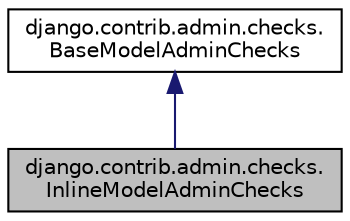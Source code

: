 digraph "django.contrib.admin.checks.InlineModelAdminChecks"
{
 // LATEX_PDF_SIZE
  edge [fontname="Helvetica",fontsize="10",labelfontname="Helvetica",labelfontsize="10"];
  node [fontname="Helvetica",fontsize="10",shape=record];
  Node1 [label="django.contrib.admin.checks.\lInlineModelAdminChecks",height=0.2,width=0.4,color="black", fillcolor="grey75", style="filled", fontcolor="black",tooltip=" "];
  Node2 -> Node1 [dir="back",color="midnightblue",fontsize="10",style="solid"];
  Node2 [label="django.contrib.admin.checks.\lBaseModelAdminChecks",height=0.2,width=0.4,color="black", fillcolor="white", style="filled",URL="$classdjango_1_1contrib_1_1admin_1_1checks_1_1_base_model_admin_checks.html",tooltip=" "];
}
